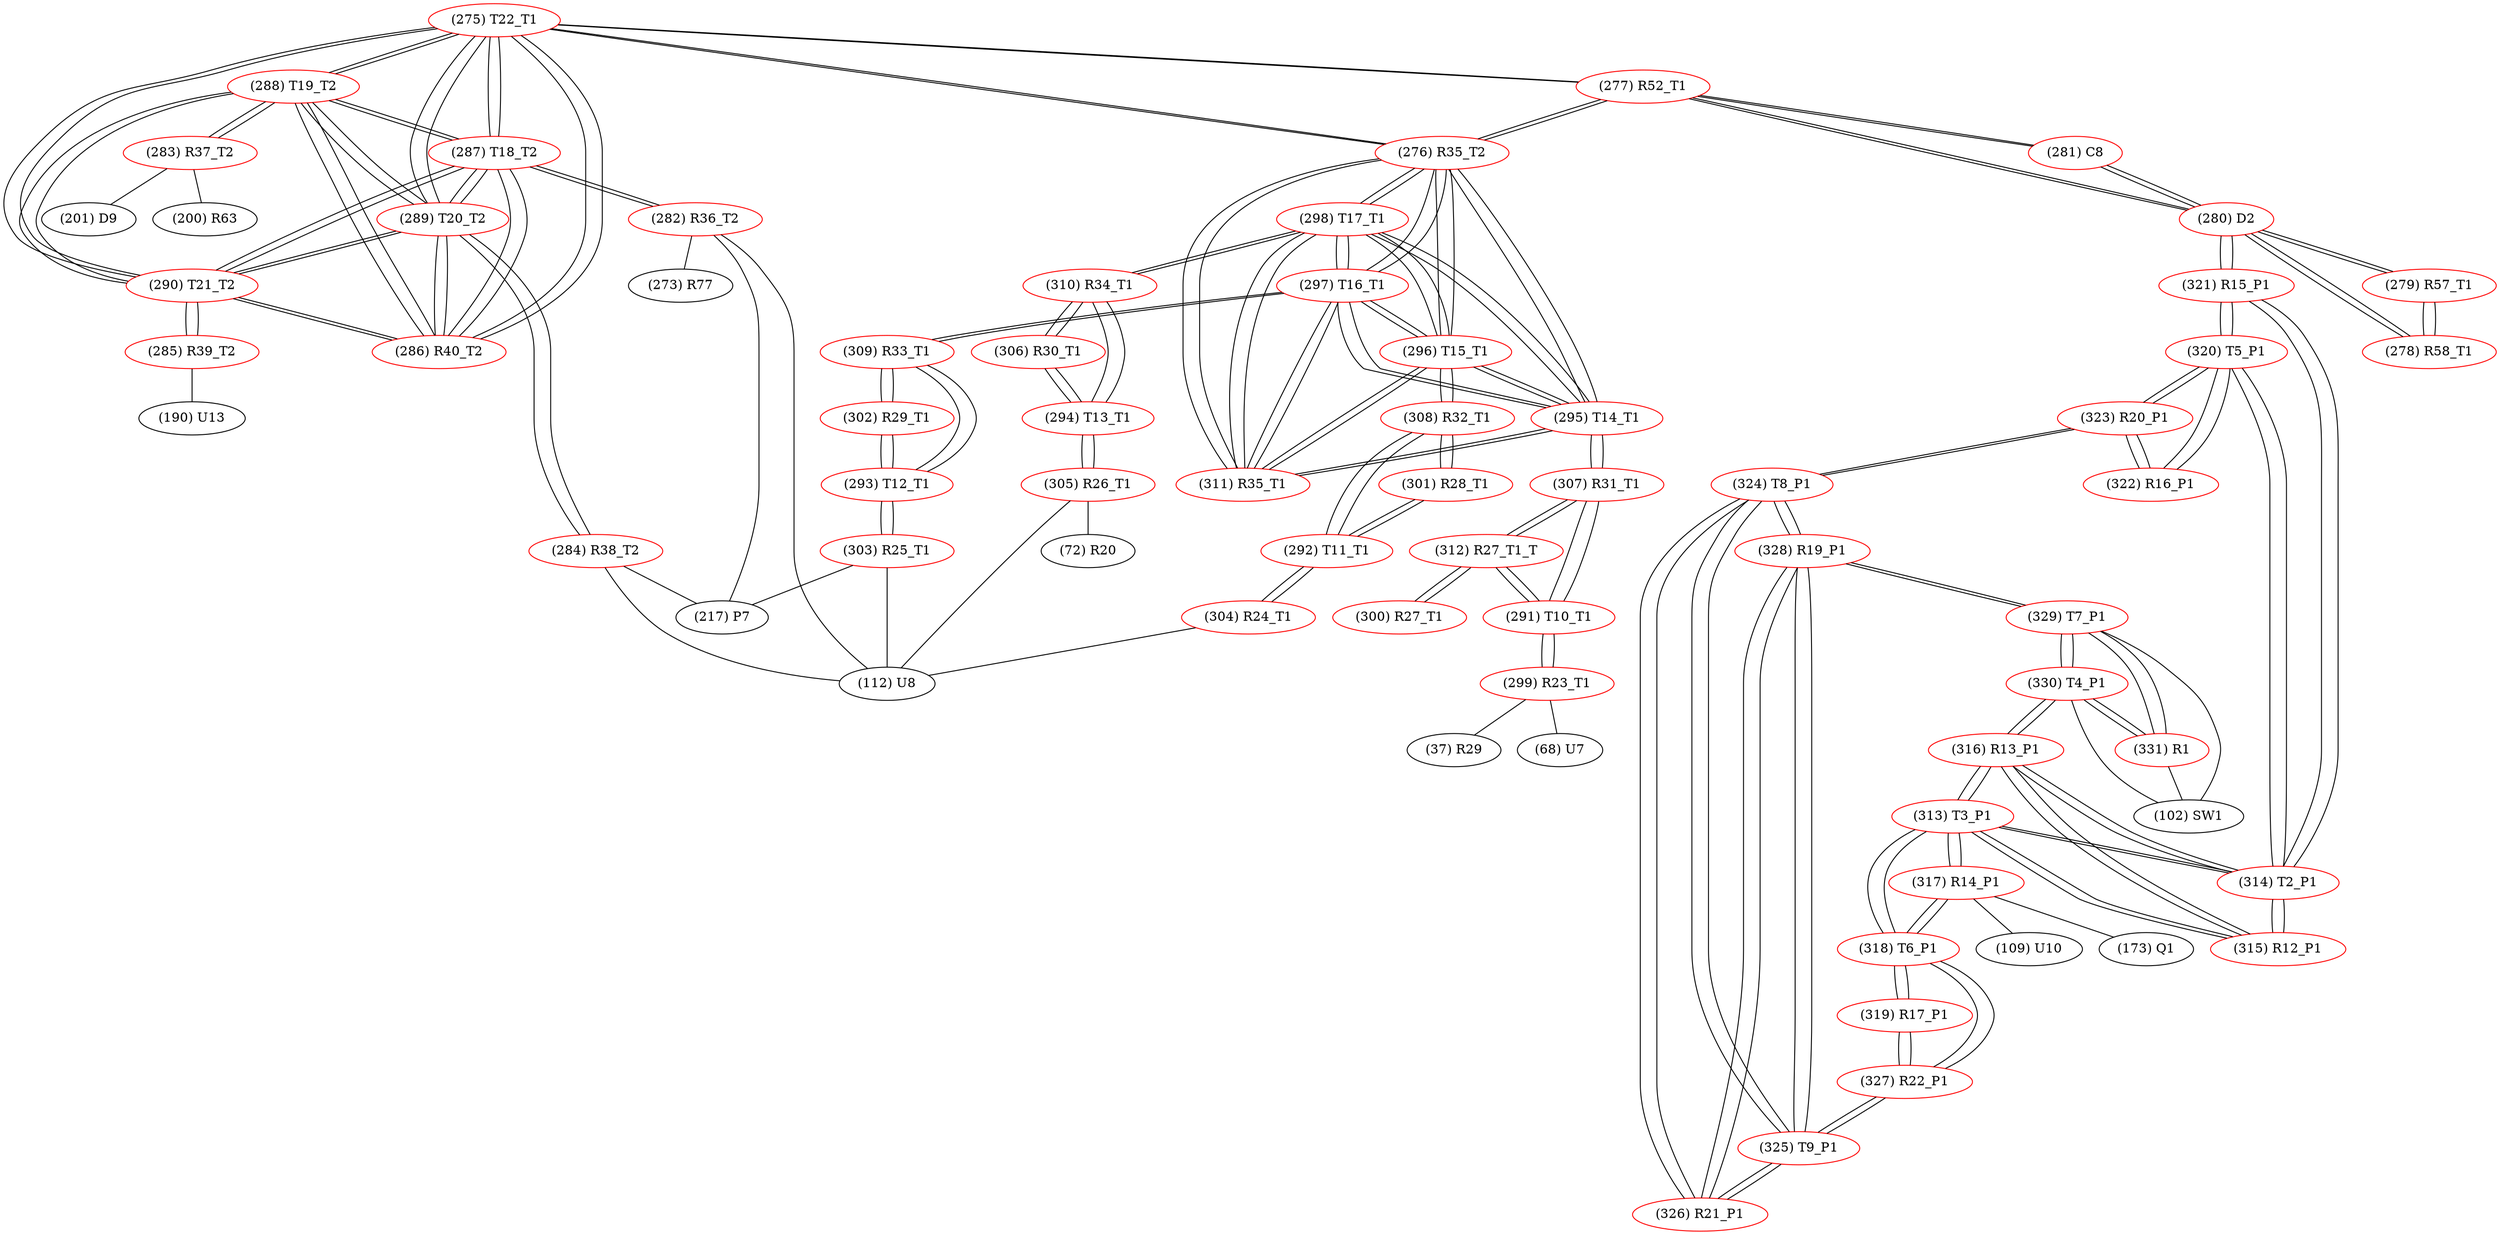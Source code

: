 graph {
	275 [label="(275) T22_T1" color=red]
	288 [label="(288) T19_T2"]
	287 [label="(287) T18_T2"]
	286 [label="(286) R40_T2"]
	290 [label="(290) T21_T2"]
	289 [label="(289) T20_T2"]
	277 [label="(277) R52_T1"]
	276 [label="(276) R35_T2"]
	276 [label="(276) R35_T2" color=red]
	297 [label="(297) T16_T1"]
	296 [label="(296) T15_T1"]
	311 [label="(311) R35_T1"]
	295 [label="(295) T14_T1"]
	298 [label="(298) T17_T1"]
	277 [label="(277) R52_T1"]
	275 [label="(275) T22_T1"]
	277 [label="(277) R52_T1" color=red]
	280 [label="(280) D2"]
	281 [label="(281) C8"]
	276 [label="(276) R35_T2"]
	275 [label="(275) T22_T1"]
	278 [label="(278) R58_T1" color=red]
	279 [label="(279) R57_T1"]
	280 [label="(280) D2"]
	279 [label="(279) R57_T1" color=red]
	278 [label="(278) R58_T1"]
	280 [label="(280) D2"]
	280 [label="(280) D2" color=red]
	277 [label="(277) R52_T1"]
	281 [label="(281) C8"]
	278 [label="(278) R58_T1"]
	279 [label="(279) R57_T1"]
	321 [label="(321) R15_P1"]
	281 [label="(281) C8" color=red]
	280 [label="(280) D2"]
	277 [label="(277) R52_T1"]
	282 [label="(282) R36_T2" color=red]
	112 [label="(112) U8"]
	217 [label="(217) P7"]
	273 [label="(273) R77"]
	287 [label="(287) T18_T2"]
	283 [label="(283) R37_T2" color=red]
	200 [label="(200) R63"]
	201 [label="(201) D9"]
	288 [label="(288) T19_T2"]
	284 [label="(284) R38_T2" color=red]
	217 [label="(217) P7"]
	112 [label="(112) U8"]
	289 [label="(289) T20_T2"]
	285 [label="(285) R39_T2" color=red]
	190 [label="(190) U13"]
	290 [label="(290) T21_T2"]
	286 [label="(286) R40_T2" color=red]
	275 [label="(275) T22_T1"]
	288 [label="(288) T19_T2"]
	287 [label="(287) T18_T2"]
	290 [label="(290) T21_T2"]
	289 [label="(289) T20_T2"]
	287 [label="(287) T18_T2" color=red]
	275 [label="(275) T22_T1"]
	288 [label="(288) T19_T2"]
	286 [label="(286) R40_T2"]
	290 [label="(290) T21_T2"]
	289 [label="(289) T20_T2"]
	282 [label="(282) R36_T2"]
	288 [label="(288) T19_T2" color=red]
	275 [label="(275) T22_T1"]
	287 [label="(287) T18_T2"]
	286 [label="(286) R40_T2"]
	290 [label="(290) T21_T2"]
	289 [label="(289) T20_T2"]
	283 [label="(283) R37_T2"]
	289 [label="(289) T20_T2" color=red]
	275 [label="(275) T22_T1"]
	288 [label="(288) T19_T2"]
	287 [label="(287) T18_T2"]
	286 [label="(286) R40_T2"]
	290 [label="(290) T21_T2"]
	284 [label="(284) R38_T2"]
	290 [label="(290) T21_T2" color=red]
	275 [label="(275) T22_T1"]
	288 [label="(288) T19_T2"]
	287 [label="(287) T18_T2"]
	286 [label="(286) R40_T2"]
	289 [label="(289) T20_T2"]
	285 [label="(285) R39_T2"]
	291 [label="(291) T10_T1" color=red]
	299 [label="(299) R23_T1"]
	307 [label="(307) R31_T1"]
	312 [label="(312) R27_T1_T"]
	292 [label="(292) T11_T1" color=red]
	304 [label="(304) R24_T1"]
	308 [label="(308) R32_T1"]
	301 [label="(301) R28_T1"]
	293 [label="(293) T12_T1" color=red]
	309 [label="(309) R33_T1"]
	302 [label="(302) R29_T1"]
	303 [label="(303) R25_T1"]
	294 [label="(294) T13_T1" color=red]
	306 [label="(306) R30_T1"]
	310 [label="(310) R34_T1"]
	305 [label="(305) R26_T1"]
	295 [label="(295) T14_T1" color=red]
	297 [label="(297) T16_T1"]
	296 [label="(296) T15_T1"]
	311 [label="(311) R35_T1"]
	298 [label="(298) T17_T1"]
	276 [label="(276) R35_T2"]
	307 [label="(307) R31_T1"]
	296 [label="(296) T15_T1" color=red]
	297 [label="(297) T16_T1"]
	311 [label="(311) R35_T1"]
	295 [label="(295) T14_T1"]
	298 [label="(298) T17_T1"]
	276 [label="(276) R35_T2"]
	308 [label="(308) R32_T1"]
	297 [label="(297) T16_T1" color=red]
	296 [label="(296) T15_T1"]
	311 [label="(311) R35_T1"]
	295 [label="(295) T14_T1"]
	298 [label="(298) T17_T1"]
	276 [label="(276) R35_T2"]
	309 [label="(309) R33_T1"]
	298 [label="(298) T17_T1" color=red]
	297 [label="(297) T16_T1"]
	296 [label="(296) T15_T1"]
	311 [label="(311) R35_T1"]
	295 [label="(295) T14_T1"]
	276 [label="(276) R35_T2"]
	310 [label="(310) R34_T1"]
	299 [label="(299) R23_T1" color=red]
	37 [label="(37) R29"]
	68 [label="(68) U7"]
	291 [label="(291) T10_T1"]
	300 [label="(300) R27_T1" color=red]
	312 [label="(312) R27_T1_T"]
	301 [label="(301) R28_T1" color=red]
	308 [label="(308) R32_T1"]
	292 [label="(292) T11_T1"]
	302 [label="(302) R29_T1" color=red]
	309 [label="(309) R33_T1"]
	293 [label="(293) T12_T1"]
	303 [label="(303) R25_T1" color=red]
	217 [label="(217) P7"]
	112 [label="(112) U8"]
	293 [label="(293) T12_T1"]
	304 [label="(304) R24_T1" color=red]
	112 [label="(112) U8"]
	292 [label="(292) T11_T1"]
	305 [label="(305) R26_T1" color=red]
	72 [label="(72) R20"]
	112 [label="(112) U8"]
	294 [label="(294) T13_T1"]
	306 [label="(306) R30_T1" color=red]
	310 [label="(310) R34_T1"]
	294 [label="(294) T13_T1"]
	307 [label="(307) R31_T1" color=red]
	291 [label="(291) T10_T1"]
	312 [label="(312) R27_T1_T"]
	295 [label="(295) T14_T1"]
	308 [label="(308) R32_T1" color=red]
	296 [label="(296) T15_T1"]
	301 [label="(301) R28_T1"]
	292 [label="(292) T11_T1"]
	309 [label="(309) R33_T1" color=red]
	297 [label="(297) T16_T1"]
	302 [label="(302) R29_T1"]
	293 [label="(293) T12_T1"]
	310 [label="(310) R34_T1" color=red]
	298 [label="(298) T17_T1"]
	306 [label="(306) R30_T1"]
	294 [label="(294) T13_T1"]
	311 [label="(311) R35_T1" color=red]
	297 [label="(297) T16_T1"]
	296 [label="(296) T15_T1"]
	295 [label="(295) T14_T1"]
	298 [label="(298) T17_T1"]
	276 [label="(276) R35_T2"]
	312 [label="(312) R27_T1_T" color=red]
	291 [label="(291) T10_T1"]
	307 [label="(307) R31_T1"]
	300 [label="(300) R27_T1"]
	313 [label="(313) T3_P1" color=red]
	317 [label="(317) R14_P1"]
	318 [label="(318) T6_P1"]
	316 [label="(316) R13_P1"]
	315 [label="(315) R12_P1"]
	314 [label="(314) T2_P1"]
	314 [label="(314) T2_P1" color=red]
	316 [label="(316) R13_P1"]
	313 [label="(313) T3_P1"]
	315 [label="(315) R12_P1"]
	320 [label="(320) T5_P1"]
	321 [label="(321) R15_P1"]
	315 [label="(315) R12_P1" color=red]
	316 [label="(316) R13_P1"]
	313 [label="(313) T3_P1"]
	314 [label="(314) T2_P1"]
	316 [label="(316) R13_P1" color=red]
	330 [label="(330) T4_P1"]
	313 [label="(313) T3_P1"]
	315 [label="(315) R12_P1"]
	314 [label="(314) T2_P1"]
	317 [label="(317) R14_P1" color=red]
	109 [label="(109) U10"]
	173 [label="(173) Q1"]
	313 [label="(313) T3_P1"]
	318 [label="(318) T6_P1"]
	318 [label="(318) T6_P1" color=red]
	317 [label="(317) R14_P1"]
	313 [label="(313) T3_P1"]
	327 [label="(327) R22_P1"]
	319 [label="(319) R17_P1"]
	319 [label="(319) R17_P1" color=red]
	327 [label="(327) R22_P1"]
	318 [label="(318) T6_P1"]
	320 [label="(320) T5_P1" color=red]
	314 [label="(314) T2_P1"]
	321 [label="(321) R15_P1"]
	322 [label="(322) R16_P1"]
	323 [label="(323) R20_P1"]
	321 [label="(321) R15_P1" color=red]
	280 [label="(280) D2"]
	314 [label="(314) T2_P1"]
	320 [label="(320) T5_P1"]
	322 [label="(322) R16_P1" color=red]
	320 [label="(320) T5_P1"]
	323 [label="(323) R20_P1"]
	323 [label="(323) R20_P1" color=red]
	324 [label="(324) T8_P1"]
	322 [label="(322) R16_P1"]
	320 [label="(320) T5_P1"]
	324 [label="(324) T8_P1" color=red]
	325 [label="(325) T9_P1"]
	326 [label="(326) R21_P1"]
	328 [label="(328) R19_P1"]
	323 [label="(323) R20_P1"]
	325 [label="(325) T9_P1" color=red]
	327 [label="(327) R22_P1"]
	326 [label="(326) R21_P1"]
	324 [label="(324) T8_P1"]
	328 [label="(328) R19_P1"]
	326 [label="(326) R21_P1" color=red]
	325 [label="(325) T9_P1"]
	324 [label="(324) T8_P1"]
	328 [label="(328) R19_P1"]
	327 [label="(327) R22_P1" color=red]
	325 [label="(325) T9_P1"]
	318 [label="(318) T6_P1"]
	319 [label="(319) R17_P1"]
	328 [label="(328) R19_P1" color=red]
	325 [label="(325) T9_P1"]
	326 [label="(326) R21_P1"]
	324 [label="(324) T8_P1"]
	329 [label="(329) T7_P1"]
	329 [label="(329) T7_P1" color=red]
	331 [label="(331) R1"]
	330 [label="(330) T4_P1"]
	102 [label="(102) SW1"]
	328 [label="(328) R19_P1"]
	330 [label="(330) T4_P1" color=red]
	316 [label="(316) R13_P1"]
	331 [label="(331) R1"]
	329 [label="(329) T7_P1"]
	102 [label="(102) SW1"]
	331 [label="(331) R1" color=red]
	330 [label="(330) T4_P1"]
	329 [label="(329) T7_P1"]
	102 [label="(102) SW1"]
	275 -- 288
	275 -- 287
	275 -- 286
	275 -- 290
	275 -- 289
	275 -- 277
	275 -- 276
	276 -- 297
	276 -- 296
	276 -- 311
	276 -- 295
	276 -- 298
	276 -- 277
	276 -- 275
	277 -- 280
	277 -- 281
	277 -- 276
	277 -- 275
	278 -- 279
	278 -- 280
	279 -- 278
	279 -- 280
	280 -- 277
	280 -- 281
	280 -- 278
	280 -- 279
	280 -- 321
	281 -- 280
	281 -- 277
	282 -- 112
	282 -- 217
	282 -- 273
	282 -- 287
	283 -- 200
	283 -- 201
	283 -- 288
	284 -- 217
	284 -- 112
	284 -- 289
	285 -- 190
	285 -- 290
	286 -- 275
	286 -- 288
	286 -- 287
	286 -- 290
	286 -- 289
	287 -- 275
	287 -- 288
	287 -- 286
	287 -- 290
	287 -- 289
	287 -- 282
	288 -- 275
	288 -- 287
	288 -- 286
	288 -- 290
	288 -- 289
	288 -- 283
	289 -- 275
	289 -- 288
	289 -- 287
	289 -- 286
	289 -- 290
	289 -- 284
	290 -- 275
	290 -- 288
	290 -- 287
	290 -- 286
	290 -- 289
	290 -- 285
	291 -- 299
	291 -- 307
	291 -- 312
	292 -- 304
	292 -- 308
	292 -- 301
	293 -- 309
	293 -- 302
	293 -- 303
	294 -- 306
	294 -- 310
	294 -- 305
	295 -- 297
	295 -- 296
	295 -- 311
	295 -- 298
	295 -- 276
	295 -- 307
	296 -- 297
	296 -- 311
	296 -- 295
	296 -- 298
	296 -- 276
	296 -- 308
	297 -- 296
	297 -- 311
	297 -- 295
	297 -- 298
	297 -- 276
	297 -- 309
	298 -- 297
	298 -- 296
	298 -- 311
	298 -- 295
	298 -- 276
	298 -- 310
	299 -- 37
	299 -- 68
	299 -- 291
	300 -- 312
	301 -- 308
	301 -- 292
	302 -- 309
	302 -- 293
	303 -- 217
	303 -- 112
	303 -- 293
	304 -- 112
	304 -- 292
	305 -- 72
	305 -- 112
	305 -- 294
	306 -- 310
	306 -- 294
	307 -- 291
	307 -- 312
	307 -- 295
	308 -- 296
	308 -- 301
	308 -- 292
	309 -- 297
	309 -- 302
	309 -- 293
	310 -- 298
	310 -- 306
	310 -- 294
	311 -- 297
	311 -- 296
	311 -- 295
	311 -- 298
	311 -- 276
	312 -- 291
	312 -- 307
	312 -- 300
	313 -- 317
	313 -- 318
	313 -- 316
	313 -- 315
	313 -- 314
	314 -- 316
	314 -- 313
	314 -- 315
	314 -- 320
	314 -- 321
	315 -- 316
	315 -- 313
	315 -- 314
	316 -- 330
	316 -- 313
	316 -- 315
	316 -- 314
	317 -- 109
	317 -- 173
	317 -- 313
	317 -- 318
	318 -- 317
	318 -- 313
	318 -- 327
	318 -- 319
	319 -- 327
	319 -- 318
	320 -- 314
	320 -- 321
	320 -- 322
	320 -- 323
	321 -- 280
	321 -- 314
	321 -- 320
	322 -- 320
	322 -- 323
	323 -- 324
	323 -- 322
	323 -- 320
	324 -- 325
	324 -- 326
	324 -- 328
	324 -- 323
	325 -- 327
	325 -- 326
	325 -- 324
	325 -- 328
	326 -- 325
	326 -- 324
	326 -- 328
	327 -- 325
	327 -- 318
	327 -- 319
	328 -- 325
	328 -- 326
	328 -- 324
	328 -- 329
	329 -- 331
	329 -- 330
	329 -- 102
	329 -- 328
	330 -- 316
	330 -- 331
	330 -- 329
	330 -- 102
	331 -- 330
	331 -- 329
	331 -- 102
}